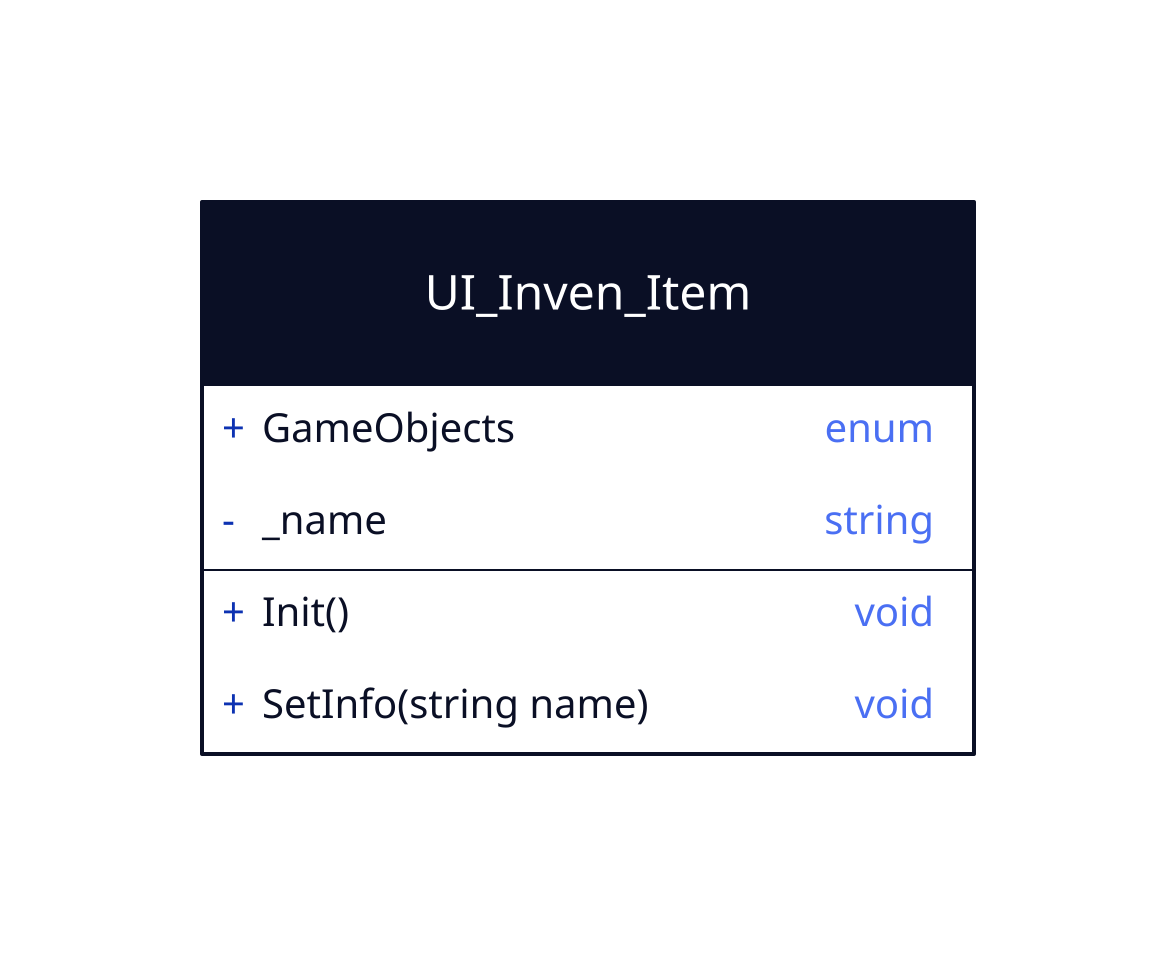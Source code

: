 UI_Inven_Item: {
  shape: class
  GameObjects: enum
  -_name: string
  Init()
  SetInfo(string name)
}
